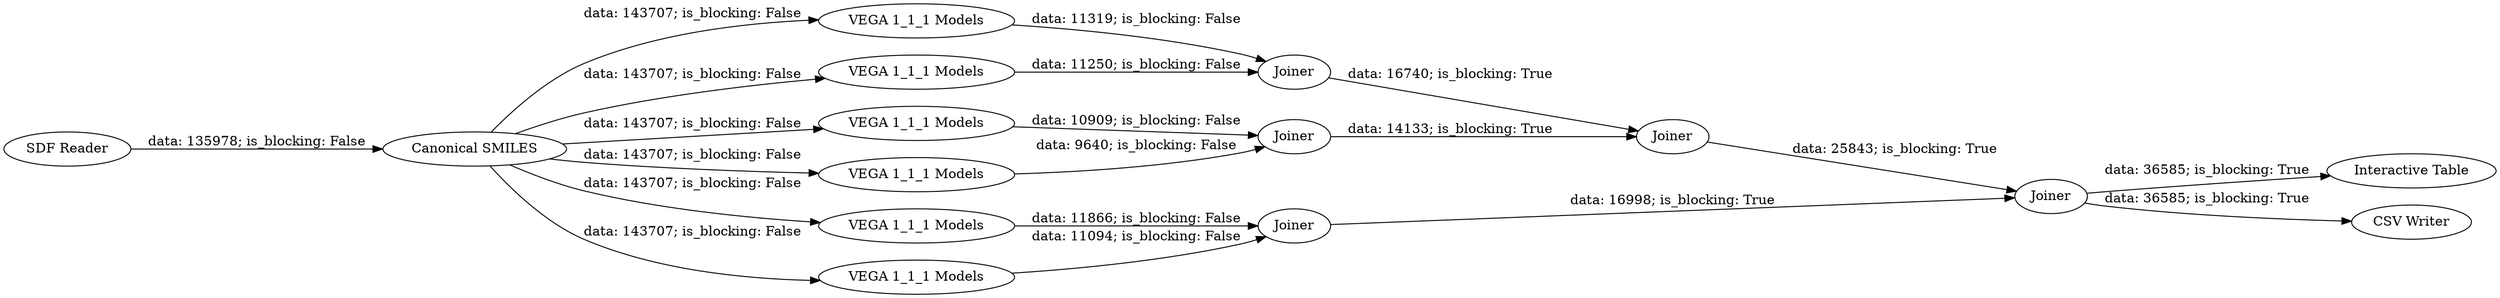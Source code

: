 digraph {
	"-8262695554574701244_49" [label="SDF Reader"]
	"-8262695554574701244_36" [label="VEGA 1_1_1 Models"]
	"-8262695554574701244_41" [label=Joiner]
	"-8262695554574701244_37" [label="VEGA 1_1_1 Models"]
	"-8262695554574701244_43" [label=Joiner]
	"-8262695554574701244_38" [label="VEGA 1_1_1 Models"]
	"-8262695554574701244_32" [label="Canonical SMILES"]
	"-8262695554574701244_40" [label=Joiner]
	"-8262695554574701244_39" [label="VEGA 1_1_1 Models"]
	"-8262695554574701244_34" [label="Interactive Table"]
	"-8262695554574701244_50" [label="CSV Writer"]
	"-8262695554574701244_30" [label="VEGA 1_1_1 Models"]
	"-8262695554574701244_35" [label="VEGA 1_1_1 Models"]
	"-8262695554574701244_42" [label=Joiner]
	"-8262695554574701244_44" [label=Joiner]
	"-8262695554574701244_40" -> "-8262695554574701244_43" [label="data: 16740; is_blocking: True"]
	"-8262695554574701244_32" -> "-8262695554574701244_37" [label="data: 143707; is_blocking: False"]
	"-8262695554574701244_32" -> "-8262695554574701244_38" [label="data: 143707; is_blocking: False"]
	"-8262695554574701244_49" -> "-8262695554574701244_32" [label="data: 135978; is_blocking: False"]
	"-8262695554574701244_37" -> "-8262695554574701244_41" [label="data: 9640; is_blocking: False"]
	"-8262695554574701244_32" -> "-8262695554574701244_39" [label="data: 143707; is_blocking: False"]
	"-8262695554574701244_36" -> "-8262695554574701244_41" [label="data: 10909; is_blocking: False"]
	"-8262695554574701244_41" -> "-8262695554574701244_43" [label="data: 14133; is_blocking: True"]
	"-8262695554574701244_44" -> "-8262695554574701244_50" [label="data: 36585; is_blocking: True"]
	"-8262695554574701244_35" -> "-8262695554574701244_40" [label="data: 11250; is_blocking: False"]
	"-8262695554574701244_43" -> "-8262695554574701244_44" [label="data: 25843; is_blocking: True"]
	"-8262695554574701244_30" -> "-8262695554574701244_40" [label="data: 11319; is_blocking: False"]
	"-8262695554574701244_32" -> "-8262695554574701244_30" [label="data: 143707; is_blocking: False"]
	"-8262695554574701244_44" -> "-8262695554574701244_34" [label="data: 36585; is_blocking: True"]
	"-8262695554574701244_42" -> "-8262695554574701244_44" [label="data: 16998; is_blocking: True"]
	"-8262695554574701244_32" -> "-8262695554574701244_35" [label="data: 143707; is_blocking: False"]
	"-8262695554574701244_32" -> "-8262695554574701244_36" [label="data: 143707; is_blocking: False"]
	"-8262695554574701244_39" -> "-8262695554574701244_42" [label="data: 11094; is_blocking: False"]
	"-8262695554574701244_38" -> "-8262695554574701244_42" [label="data: 11866; is_blocking: False"]
	rankdir=LR
}
